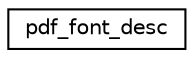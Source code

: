digraph "Graphical Class Hierarchy"
{
 // LATEX_PDF_SIZE
  edge [fontname="Helvetica",fontsize="10",labelfontname="Helvetica",labelfontsize="10"];
  node [fontname="Helvetica",fontsize="10",shape=record];
  rankdir="LR";
  Node0 [label="pdf_font_desc",height=0.2,width=0.4,color="black", fillcolor="white", style="filled",URL="$structpdf__font__desc.html",tooltip=" "];
}
